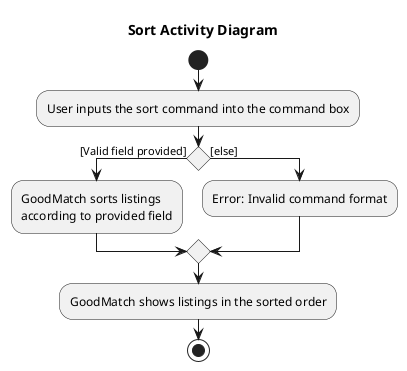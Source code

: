 @startuml
title Sort Activity Diagram

start
:User inputs the sort command into the command box;
if () then ([Valid field provided])
  :GoodMatch sorts listings
  according to provided field;
else ([else])
  :Error: Invalid command format;
endif
:GoodMatch shows listings in the sorted order;
stop
@enduml
